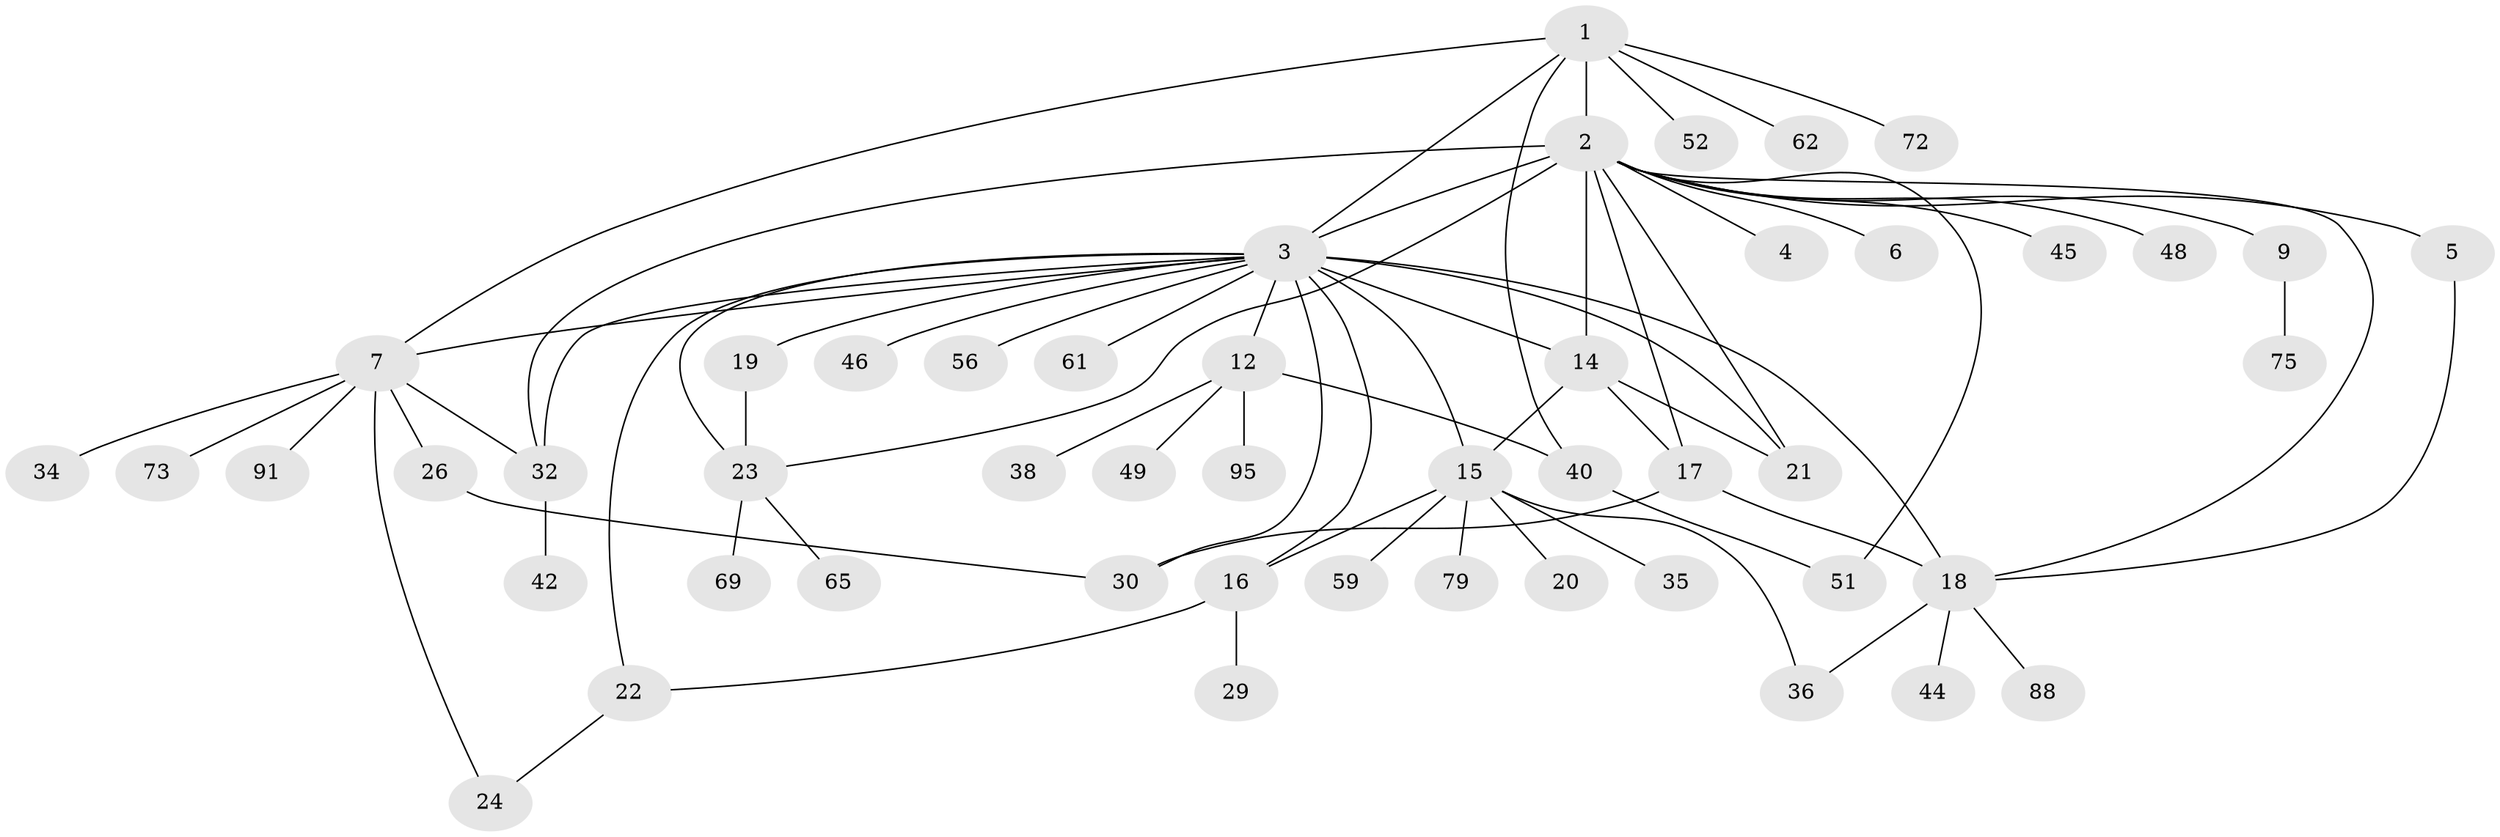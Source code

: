 // original degree distribution, {8: 0.03, 21: 0.01, 16: 0.01, 1: 0.46, 3: 0.1, 5: 0.06, 2: 0.22, 12: 0.01, 4: 0.06, 9: 0.02, 7: 0.01, 6: 0.01}
// Generated by graph-tools (version 1.1) at 2025/14/03/09/25 04:14:42]
// undirected, 50 vertices, 71 edges
graph export_dot {
graph [start="1"]
  node [color=gray90,style=filled];
  1;
  2 [super="+25+8+47+77+83+10+41"];
  3 [super="+80+90+58+64+11"];
  4;
  5;
  6;
  7;
  9;
  12;
  14 [super="+50"];
  15;
  16;
  17 [super="+57+31+27"];
  18;
  19;
  20;
  21 [super="+66+96"];
  22 [super="+39+70"];
  23 [super="+54"];
  24;
  26 [super="+63"];
  29;
  30;
  32 [super="+55"];
  34;
  35;
  36;
  38;
  40 [super="+43"];
  42;
  44 [super="+76+99"];
  45 [super="+82"];
  46;
  48;
  49;
  51 [super="+89"];
  52;
  56;
  59;
  61 [super="+92"];
  62;
  65;
  69;
  72 [super="+93"];
  73;
  75;
  79 [super="+97"];
  88;
  91;
  95 [super="+100"];
  1 -- 2 [weight=2];
  1 -- 3;
  1 -- 7;
  1 -- 52;
  1 -- 62;
  1 -- 72;
  1 -- 40;
  2 -- 3 [weight=5];
  2 -- 4;
  2 -- 5 [weight=2];
  2 -- 6;
  2 -- 9;
  2 -- 17;
  2 -- 18;
  2 -- 45;
  2 -- 48;
  2 -- 51;
  2 -- 14;
  2 -- 21;
  2 -- 32;
  2 -- 23 [weight=2];
  3 -- 7;
  3 -- 16 [weight=2];
  3 -- 18 [weight=3];
  3 -- 19;
  3 -- 22;
  3 -- 32 [weight=2];
  3 -- 46;
  3 -- 56;
  3 -- 14 [weight=2];
  3 -- 12;
  3 -- 15 [weight=2];
  3 -- 21;
  3 -- 23 [weight=2];
  3 -- 61;
  3 -- 30;
  5 -- 18;
  7 -- 24;
  7 -- 26;
  7 -- 34;
  7 -- 73;
  7 -- 91;
  7 -- 32;
  9 -- 75;
  12 -- 38;
  12 -- 40;
  12 -- 49;
  12 -- 95;
  14 -- 15;
  14 -- 21;
  14 -- 17;
  15 -- 16;
  15 -- 20;
  15 -- 35;
  15 -- 36;
  15 -- 59;
  15 -- 79;
  16 -- 22;
  16 -- 29;
  17 -- 18;
  17 -- 30;
  18 -- 36;
  18 -- 44;
  18 -- 88;
  19 -- 23;
  22 -- 24;
  23 -- 65;
  23 -- 69;
  26 -- 30;
  32 -- 42;
  40 -- 51;
}
